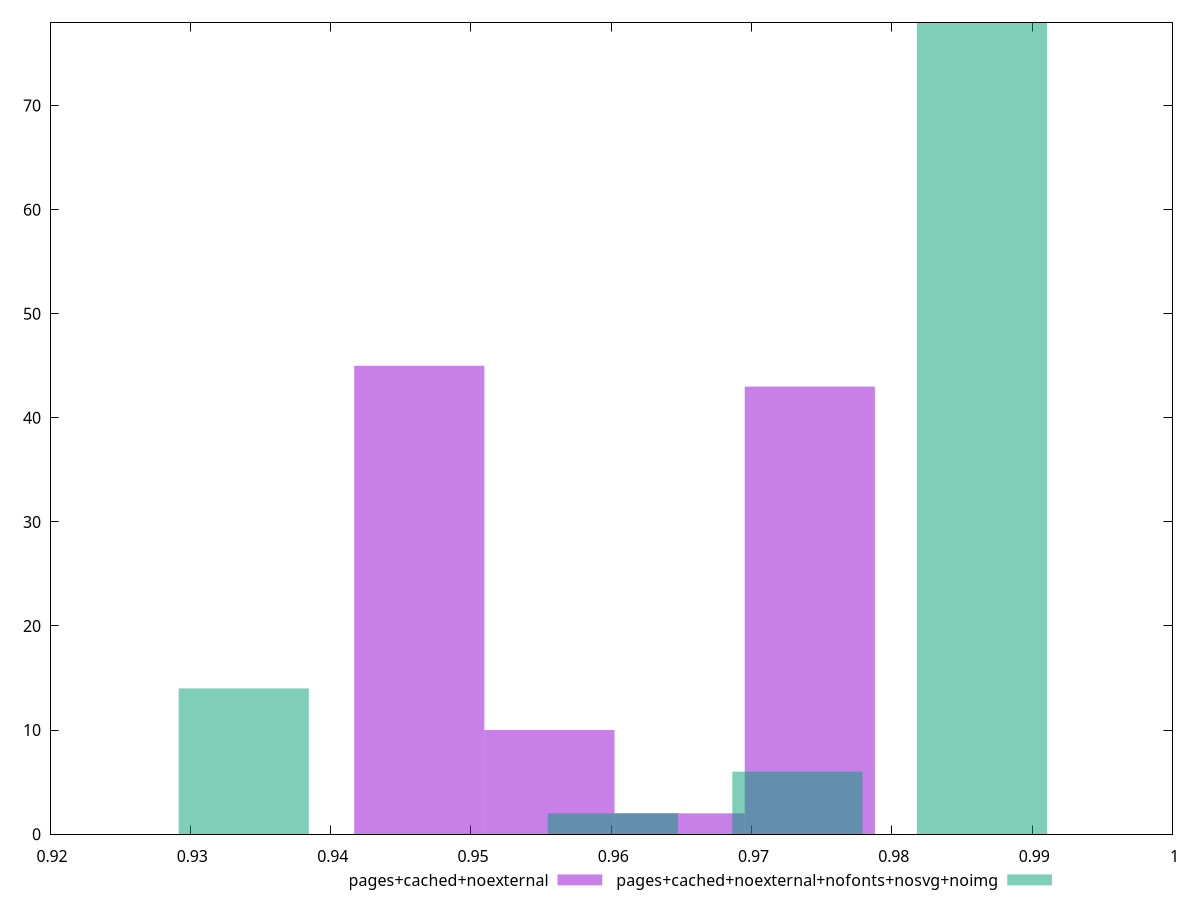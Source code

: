 $_pagesCachedNoexternal <<EOF
0.9741512139705413 43
0.9463183221428115 45
0.9555959527520548 10
0.964873583361298 2
EOF
$_pagesCachedNoexternalNofontsNosvgNoimg <<EOF
0.9864187163535497 78
0.933809718148027 14
0.9601142172507884 2
0.9732664668021691 6
EOF
set key outside below
set terminal pngcairo
set output "report_00004_2020-11-02T20-21-41.718Z/first-contentful-paint/first-contentful-paint_pages+cached+noexternal_pages+cached+noexternal+nofonts+nosvg+noimg+hist.png"
set boxwidth 0.00927763060924325
set style fill transparent solid 0.5 noborder
set yrange [0:78]
plot $_pagesCachedNoexternal title "pages+cached+noexternal" with boxes ,$_pagesCachedNoexternalNofontsNosvgNoimg title "pages+cached+noexternal+nofonts+nosvg+noimg" with boxes ,